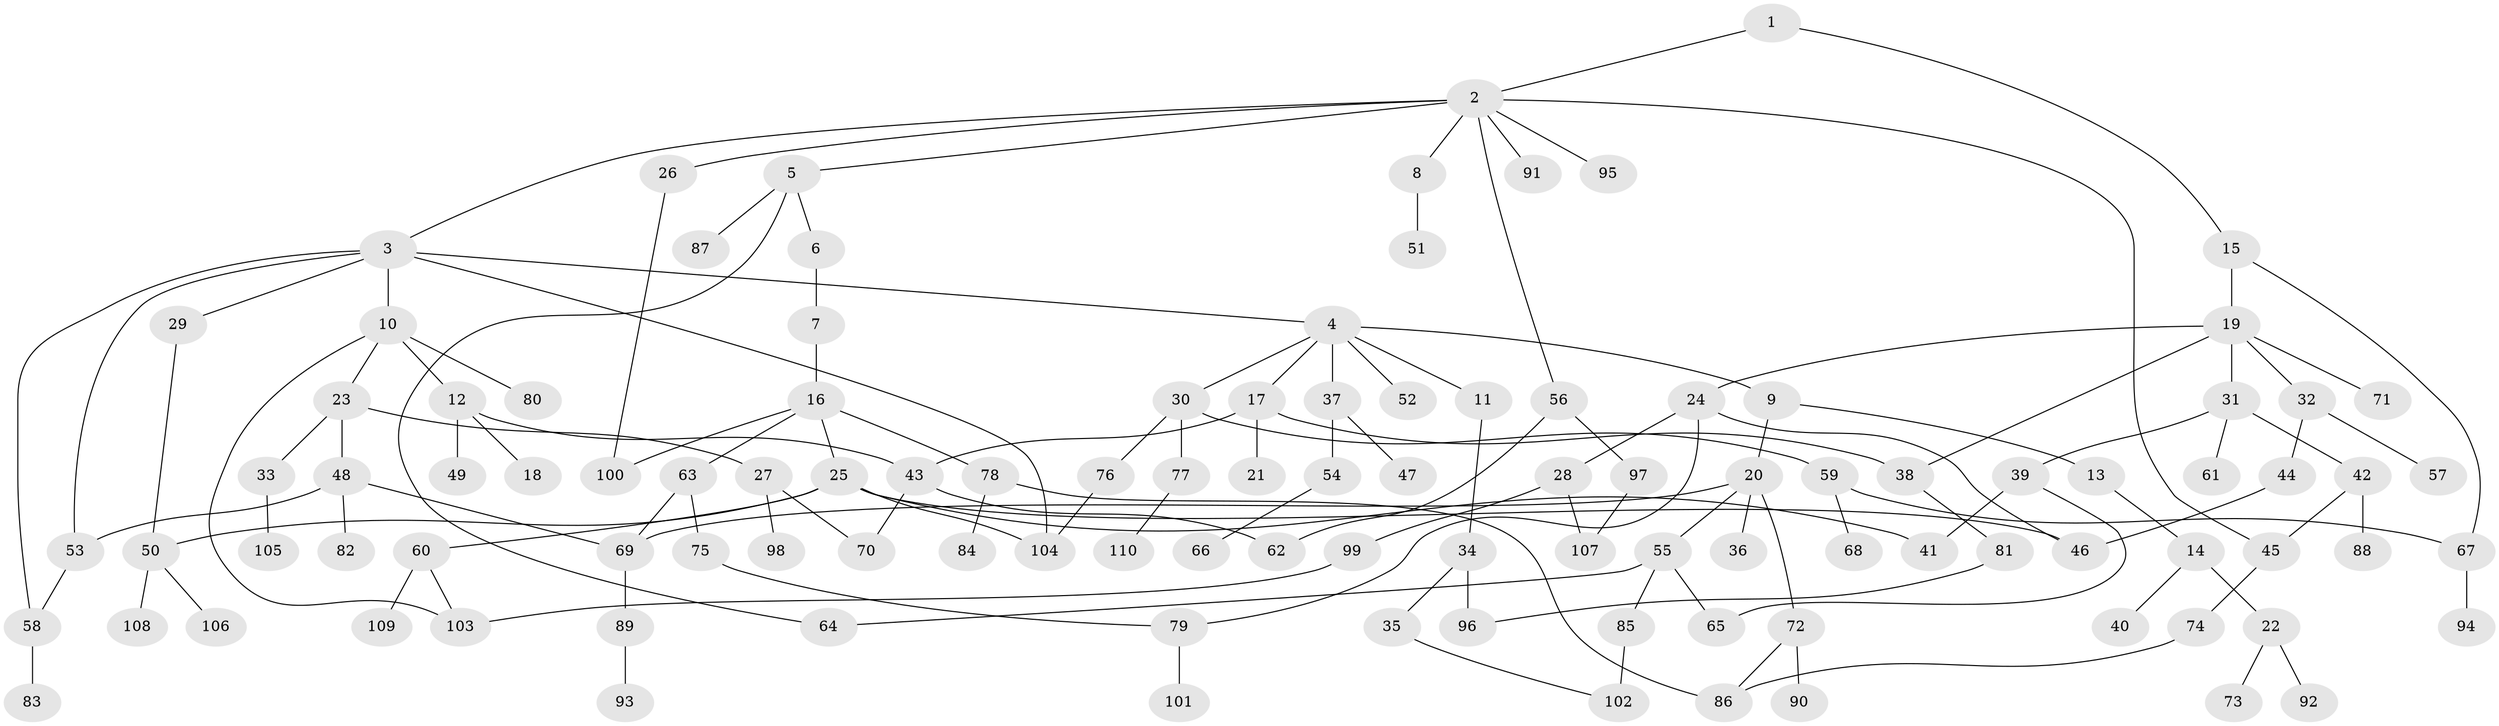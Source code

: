 // Generated by graph-tools (version 1.1) at 2025/25/03/09/25 03:25:31]
// undirected, 110 vertices, 136 edges
graph export_dot {
graph [start="1"]
  node [color=gray90,style=filled];
  1;
  2;
  3;
  4;
  5;
  6;
  7;
  8;
  9;
  10;
  11;
  12;
  13;
  14;
  15;
  16;
  17;
  18;
  19;
  20;
  21;
  22;
  23;
  24;
  25;
  26;
  27;
  28;
  29;
  30;
  31;
  32;
  33;
  34;
  35;
  36;
  37;
  38;
  39;
  40;
  41;
  42;
  43;
  44;
  45;
  46;
  47;
  48;
  49;
  50;
  51;
  52;
  53;
  54;
  55;
  56;
  57;
  58;
  59;
  60;
  61;
  62;
  63;
  64;
  65;
  66;
  67;
  68;
  69;
  70;
  71;
  72;
  73;
  74;
  75;
  76;
  77;
  78;
  79;
  80;
  81;
  82;
  83;
  84;
  85;
  86;
  87;
  88;
  89;
  90;
  91;
  92;
  93;
  94;
  95;
  96;
  97;
  98;
  99;
  100;
  101;
  102;
  103;
  104;
  105;
  106;
  107;
  108;
  109;
  110;
  1 -- 2;
  1 -- 15;
  2 -- 3;
  2 -- 5;
  2 -- 8;
  2 -- 26;
  2 -- 45;
  2 -- 56;
  2 -- 91;
  2 -- 95;
  3 -- 4;
  3 -- 10;
  3 -- 29;
  3 -- 53;
  3 -- 58;
  3 -- 104;
  4 -- 9;
  4 -- 11;
  4 -- 17;
  4 -- 30;
  4 -- 37;
  4 -- 52;
  5 -- 6;
  5 -- 64;
  5 -- 87;
  6 -- 7;
  7 -- 16;
  8 -- 51;
  9 -- 13;
  9 -- 20;
  10 -- 12;
  10 -- 23;
  10 -- 80;
  10 -- 103;
  11 -- 34;
  12 -- 18;
  12 -- 43;
  12 -- 49;
  13 -- 14;
  14 -- 22;
  14 -- 40;
  15 -- 19;
  15 -- 67;
  16 -- 25;
  16 -- 63;
  16 -- 78;
  16 -- 100;
  17 -- 21;
  17 -- 38;
  17 -- 43;
  19 -- 24;
  19 -- 31;
  19 -- 32;
  19 -- 71;
  19 -- 38;
  20 -- 36;
  20 -- 55;
  20 -- 69;
  20 -- 72;
  22 -- 73;
  22 -- 92;
  23 -- 27;
  23 -- 33;
  23 -- 48;
  24 -- 28;
  24 -- 79;
  24 -- 46;
  25 -- 60;
  25 -- 104;
  25 -- 41;
  25 -- 46;
  25 -- 50;
  26 -- 100;
  27 -- 98;
  27 -- 70;
  28 -- 99;
  28 -- 107;
  29 -- 50;
  30 -- 59;
  30 -- 76;
  30 -- 77;
  31 -- 39;
  31 -- 42;
  31 -- 61;
  32 -- 44;
  32 -- 57;
  33 -- 105;
  34 -- 35;
  34 -- 96;
  35 -- 102;
  37 -- 47;
  37 -- 54;
  38 -- 81;
  39 -- 41;
  39 -- 65;
  42 -- 88;
  42 -- 45;
  43 -- 62;
  43 -- 70;
  44 -- 46;
  45 -- 74;
  48 -- 82;
  48 -- 69;
  48 -- 53;
  50 -- 106;
  50 -- 108;
  53 -- 58;
  54 -- 66;
  55 -- 65;
  55 -- 85;
  55 -- 64;
  56 -- 97;
  56 -- 62;
  58 -- 83;
  59 -- 68;
  59 -- 67;
  60 -- 103;
  60 -- 109;
  63 -- 75;
  63 -- 69;
  67 -- 94;
  69 -- 89;
  72 -- 90;
  72 -- 86;
  74 -- 86;
  75 -- 79;
  76 -- 104;
  77 -- 110;
  78 -- 84;
  78 -- 86;
  79 -- 101;
  81 -- 96;
  85 -- 102;
  89 -- 93;
  97 -- 107;
  99 -- 103;
}
